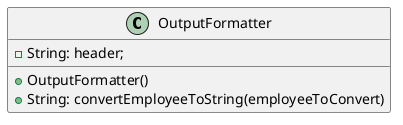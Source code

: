 @startuml
'https://plantuml.com/class-diagram

class OutputFormatter {
    -String: header;

    +OutputFormatter()
    +String: convertEmployeeToString(employeeToConvert)
}

@enduml